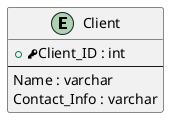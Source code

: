 @startuml
entity "Client" as client
{
  +<&key>Client_ID : int
  --
  Name : varchar
  Contact_Info : varchar
}
@enduml